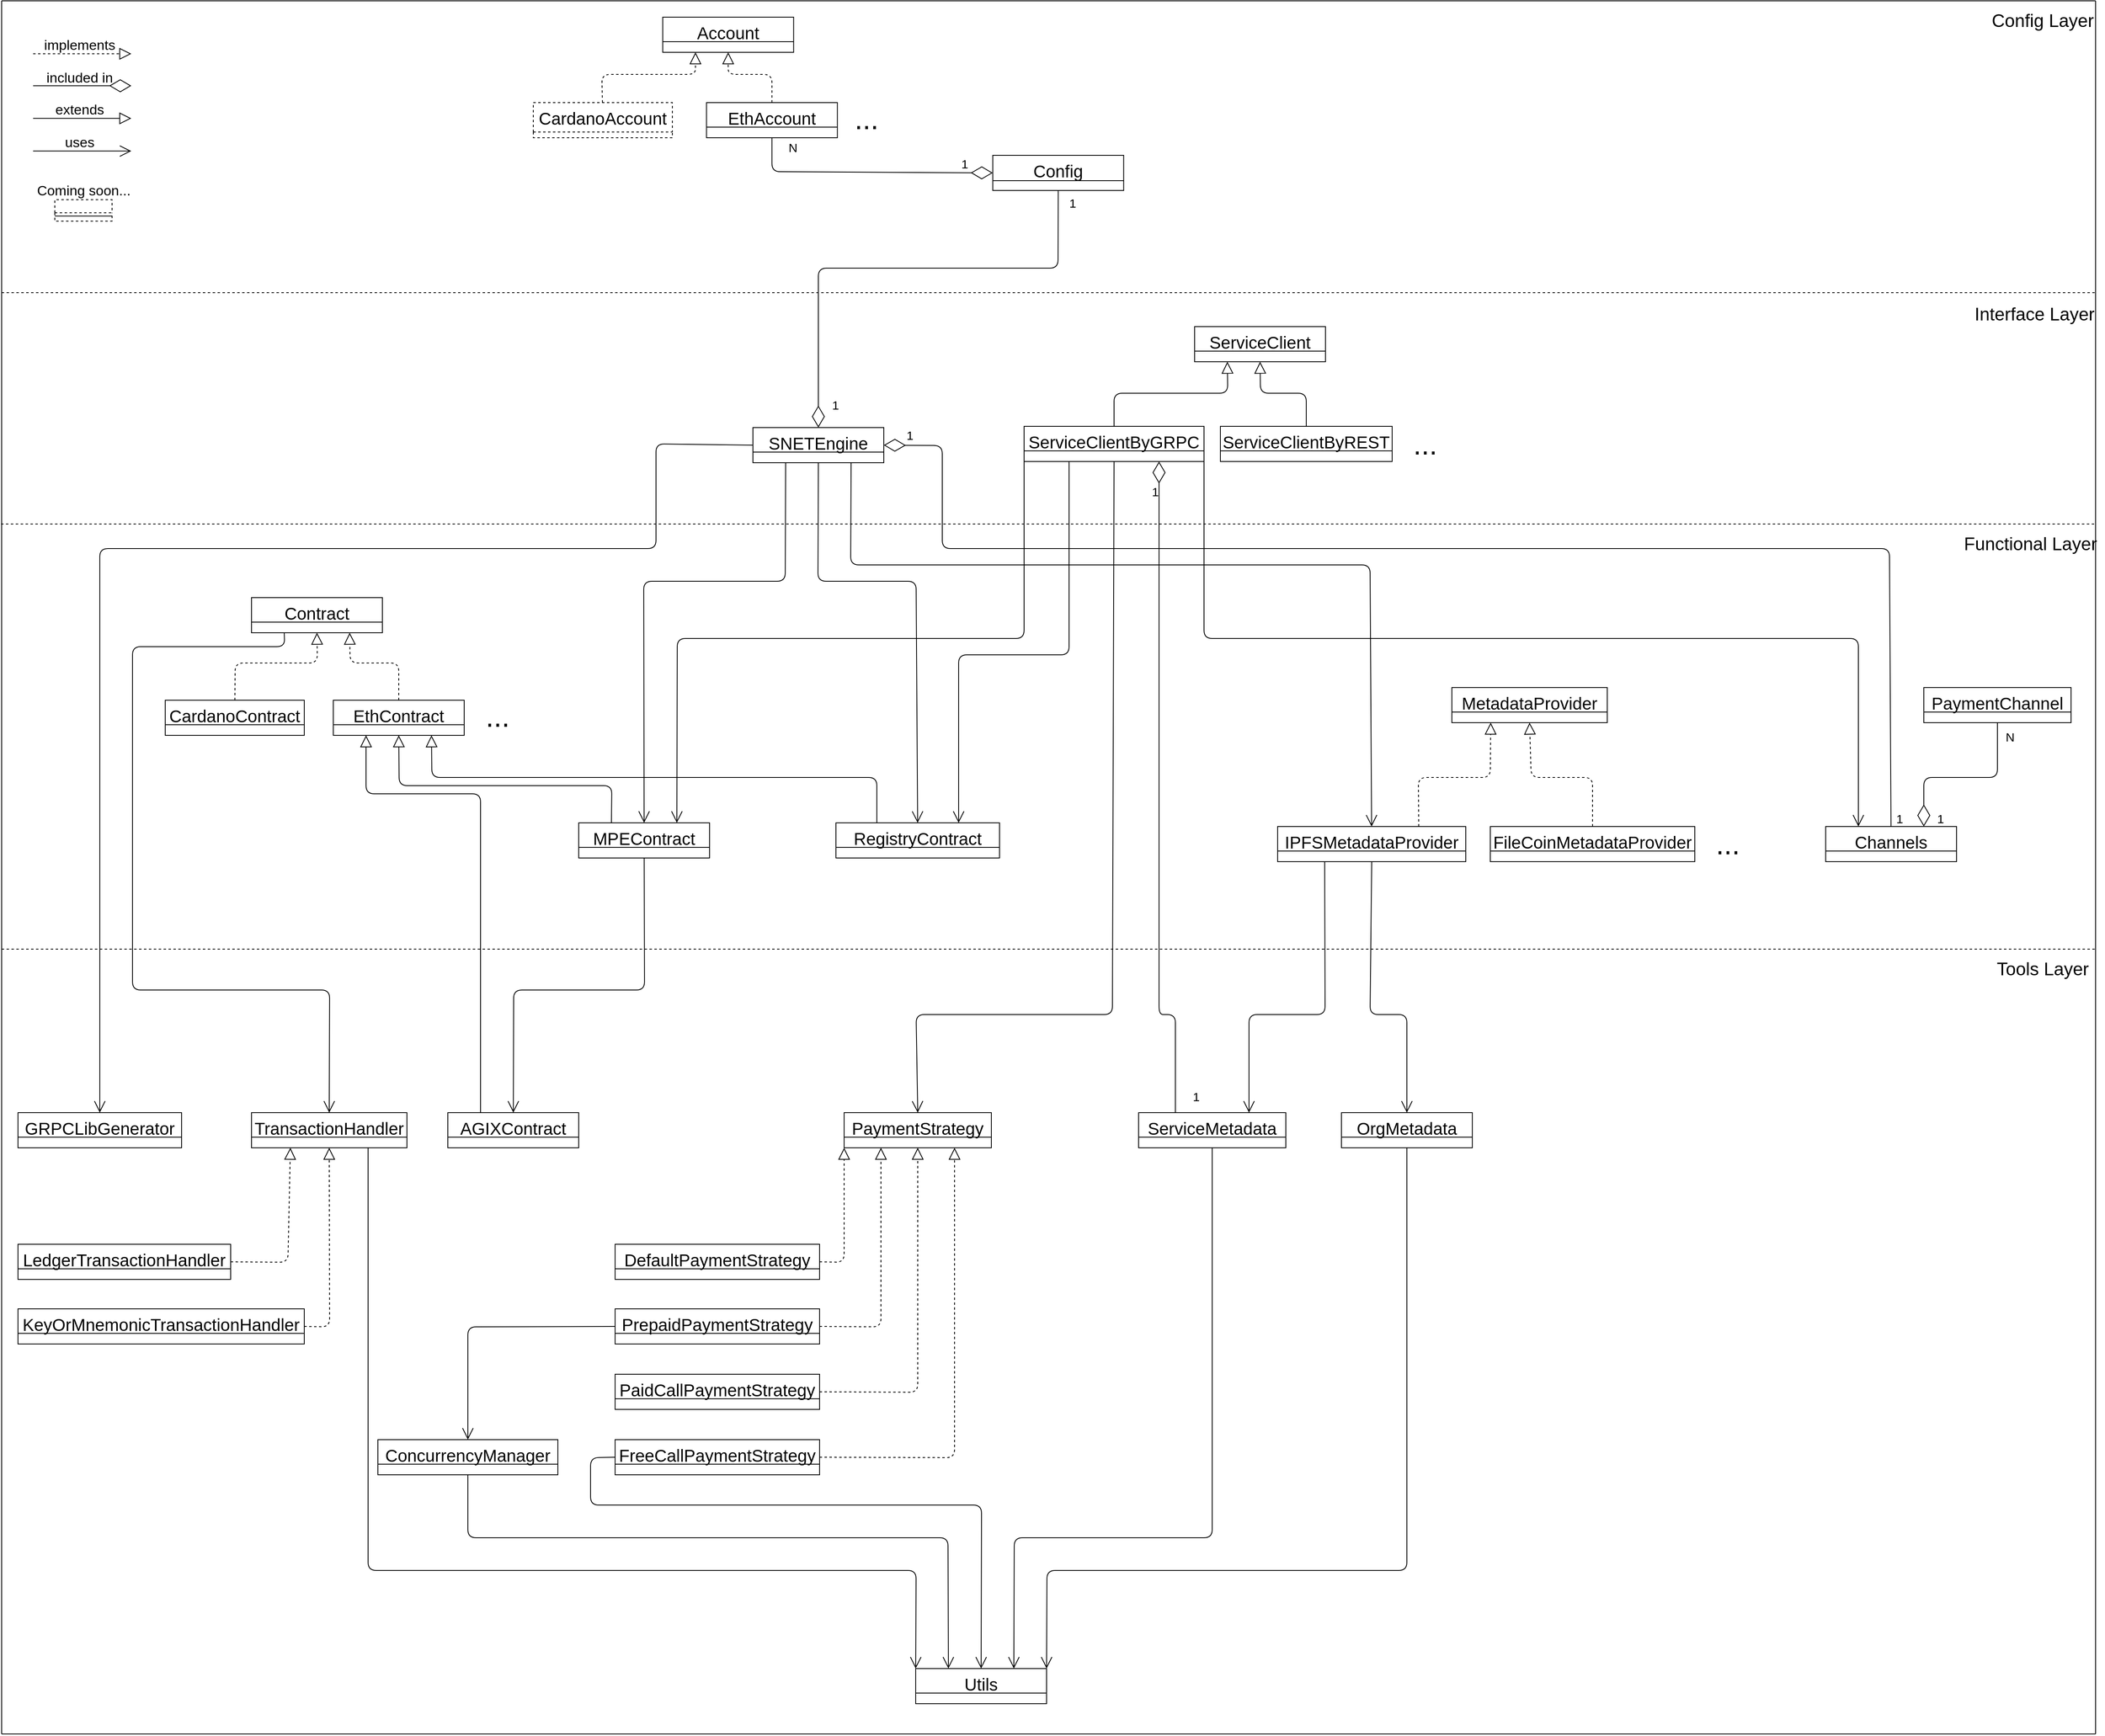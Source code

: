 <mxfile version="13.9.9" type="device"><diagram id="C5RBs43oDa-KdzZeNtuy" name="Page-1"><mxGraphModel dx="868" dy="510" grid="1" gridSize="10" guides="1" tooltips="1" connect="1" arrows="1" fold="1" page="1" pageScale="1" pageWidth="3300" pageHeight="2339" math="0" shadow="0"><root><mxCell id="WIyWlLk6GJQsqaUBKTNV-0"/><mxCell id="WIyWlLk6GJQsqaUBKTNV-1" parent="WIyWlLk6GJQsqaUBKTNV-0"/><mxCell id="6RAwdF-Ky8QaeU78HRM1-29" style="endArrow=open;endFill=1;endSize=12;html=1;fontSize=15;exitX=0.25;exitY=1;exitDx=0;exitDy=0;" parent="WIyWlLk6GJQsqaUBKTNV-1" source="zkfFHV4jXpPFQw0GAbJ--17" target="6RAwdF-Ky8QaeU78HRM1-23" edge="1"><mxGeometry relative="1" as="geometry"><Array as="points"><mxPoint x="998" y="750"/><mxPoint x="825" y="750"/></Array><mxPoint x="1122.685" y="700.04" as="sourcePoint"/></mxGeometry></mxCell><mxCell id="6RAwdF-Ky8QaeU78HRM1-30" style="endArrow=open;endFill=1;endSize=12;html=1;fontSize=15;exitX=0.5;exitY=1;exitDx=0;exitDy=0;" parent="WIyWlLk6GJQsqaUBKTNV-1" source="zkfFHV4jXpPFQw0GAbJ--17" target="6RAwdF-Ky8QaeU78HRM1-25" edge="1"><mxGeometry relative="1" as="geometry"><mxPoint x="1020" y="640" as="sourcePoint"/><Array as="points"><mxPoint x="1038" y="750"/><mxPoint x="1158" y="750"/></Array></mxGeometry></mxCell><mxCell id="J3J764L8HoM4_h-ak-_z-42" style="endArrow=open;endFill=1;endSize=12;html=1;fontSize=15;exitX=0.75;exitY=1;exitDx=0;exitDy=0;" parent="WIyWlLk6GJQsqaUBKTNV-1" source="zkfFHV4jXpPFQw0GAbJ--17" target="6RAwdF-Ky8QaeU78HRM1-38" edge="1"><mxGeometry relative="1" as="geometry"><Array as="points"><mxPoint x="1078" y="730"/><mxPoint x="1713" y="730"/></Array></mxGeometry></mxCell><mxCell id="J3J764L8HoM4_h-ak-_z-85" style="endArrow=open;endFill=1;endSize=12;html=1;fontSize=15;exitX=0;exitY=0.5;exitDx=0;exitDy=0;entryX=0.5;entryY=0;entryDx=0;entryDy=0;" parent="WIyWlLk6GJQsqaUBKTNV-1" source="zkfFHV4jXpPFQw0GAbJ--17" target="6RAwdF-Ky8QaeU78HRM1-80" edge="1"><mxGeometry relative="1" as="geometry"><Array as="points"><mxPoint x="840" y="582"/><mxPoint x="840" y="710"/><mxPoint x="160" y="710"/></Array></mxGeometry></mxCell><mxCell id="zkfFHV4jXpPFQw0GAbJ--17" value="SNETEngine" style="swimlane;fontStyle=0;align=center;verticalAlign=top;childLayout=stackLayout;horizontal=1;startSize=30;horizontalStack=0;resizeParent=1;resizeLast=0;collapsible=1;marginBottom=0;rounded=0;shadow=0;strokeWidth=1;fontSize=21;" parent="WIyWlLk6GJQsqaUBKTNV-1" vertex="1"><mxGeometry x="958.5" y="562.04" width="160" height="43" as="geometry"><mxRectangle x="550" y="140" width="160" height="26" as="alternateBounds"/></mxGeometry></mxCell><mxCell id="6RAwdF-Ky8QaeU78HRM1-20" style="endArrow=diamondThin;endFill=0;endSize=24;html=1;fontSize=15;entryX=0;entryY=0.5;entryDx=0;entryDy=0;exitX=0.5;exitY=1;exitDx=0;exitDy=0;" parent="WIyWlLk6GJQsqaUBKTNV-1" source="iJqS3X9gVU1Sf0ETLA3Y-10" target="6RAwdF-Ky8QaeU78HRM1-14" edge="1"><mxGeometry relative="1" as="geometry"><Array as="points"><mxPoint x="981.75" y="249"/></Array><mxPoint x="1181.75" y="270" as="sourcePoint"/></mxGeometry></mxCell><mxCell id="6RAwdF-Ky8QaeU78HRM1-0" value="Account" style="swimlane;fontStyle=0;align=center;verticalAlign=top;childLayout=stackLayout;horizontal=1;startSize=30;horizontalStack=0;resizeParent=1;resizeLast=0;collapsible=1;marginBottom=0;rounded=0;shadow=0;strokeWidth=1;fontSize=21;" parent="WIyWlLk6GJQsqaUBKTNV-1" vertex="1"><mxGeometry x="848.25" y="60" width="160" height="43" as="geometry"><mxRectangle x="550" y="140" width="160" height="26" as="alternateBounds"/></mxGeometry></mxCell><mxCell id="6RAwdF-Ky8QaeU78HRM1-4" value="1" style="text;html=1;align=center;verticalAlign=middle;resizable=0;points=[];autosize=1;fontSize=15;" parent="WIyWlLk6GJQsqaUBKTNV-1" vertex="1"><mxGeometry x="1206.75" y="229" width="20" height="20" as="geometry"/></mxCell><mxCell id="6RAwdF-Ky8QaeU78HRM1-5" value="N" style="text;html=1;align=center;verticalAlign=middle;resizable=0;points=[];autosize=1;fontSize=15;" parent="WIyWlLk6GJQsqaUBKTNV-1" vertex="1"><mxGeometry x="991.75" y="209" width="30" height="20" as="geometry"/></mxCell><mxCell id="J3J764L8HoM4_h-ak-_z-25" style="endArrow=block;endFill=0;endSize=12;html=1;fontSize=15;exitX=0.5;exitY=0;exitDx=0;exitDy=0;entryX=0.25;entryY=1;entryDx=0;entryDy=0;" parent="WIyWlLk6GJQsqaUBKTNV-1" source="6RAwdF-Ky8QaeU78HRM1-7" target="J3J764L8HoM4_h-ak-_z-21" edge="1"><mxGeometry relative="1" as="geometry"><mxPoint x="1390" y="510" as="sourcePoint"/><Array as="points"><mxPoint x="1400" y="520"/><mxPoint x="1539" y="520"/></Array></mxGeometry></mxCell><mxCell id="J3J764L8HoM4_h-ak-_z-43" style="endArrow=open;endFill=1;endSize=12;html=1;fontSize=15;exitX=0;exitY=1;exitDx=0;exitDy=0;entryX=0.75;entryY=0;entryDx=0;entryDy=0;" parent="WIyWlLk6GJQsqaUBKTNV-1" source="6RAwdF-Ky8QaeU78HRM1-7" target="6RAwdF-Ky8QaeU78HRM1-23" edge="1"><mxGeometry relative="1" as="geometry"><Array as="points"><mxPoint x="1290" y="820"/><mxPoint x="866" y="820"/></Array></mxGeometry></mxCell><mxCell id="J3J764L8HoM4_h-ak-_z-44" style="endArrow=open;endFill=1;endSize=12;html=1;fontSize=15;entryX=0.75;entryY=0;entryDx=0;entryDy=0;exitX=0.25;exitY=1;exitDx=0;exitDy=0;" parent="WIyWlLk6GJQsqaUBKTNV-1" source="6RAwdF-Ky8QaeU78HRM1-7" target="6RAwdF-Ky8QaeU78HRM1-25" edge="1"><mxGeometry relative="1" as="geometry"><Array as="points"><mxPoint x="1345" y="840"/><mxPoint x="1210" y="840"/></Array><mxPoint x="1340" y="640" as="sourcePoint"/></mxGeometry></mxCell><mxCell id="J3J764L8HoM4_h-ak-_z-54" style="endArrow=open;endFill=1;endSize=12;html=1;fontSize=15;exitX=1;exitY=1;exitDx=0;exitDy=0;entryX=0.25;entryY=0;entryDx=0;entryDy=0;" parent="WIyWlLk6GJQsqaUBKTNV-1" source="6RAwdF-Ky8QaeU78HRM1-7" target="J3J764L8HoM4_h-ak-_z-46" edge="1"><mxGeometry relative="1" as="geometry"><Array as="points"><mxPoint x="1510" y="820"/><mxPoint x="2310" y="820"/></Array></mxGeometry></mxCell><mxCell id="J3J764L8HoM4_h-ak-_z-76" style="endArrow=open;endFill=1;endSize=12;html=1;fontSize=15;exitX=0.5;exitY=1;exitDx=0;exitDy=0;entryX=0.5;entryY=0;entryDx=0;entryDy=0;" parent="WIyWlLk6GJQsqaUBKTNV-1" source="6RAwdF-Ky8QaeU78HRM1-7" target="6RAwdF-Ky8QaeU78HRM1-43" edge="1"><mxGeometry relative="1" as="geometry"><Array as="points"><mxPoint x="1398" y="1280"/><mxPoint x="1158" y="1280"/></Array></mxGeometry></mxCell><mxCell id="6RAwdF-Ky8QaeU78HRM1-7" value="ServiceClientByGRPC" style="swimlane;fontStyle=0;align=center;verticalAlign=top;childLayout=stackLayout;horizontal=1;startSize=30;horizontalStack=0;resizeParent=1;resizeLast=0;collapsible=1;marginBottom=0;rounded=0;shadow=0;strokeWidth=1;fontSize=21;" parent="WIyWlLk6GJQsqaUBKTNV-1" vertex="1"><mxGeometry x="1290" y="560.54" width="220" height="43" as="geometry"><mxRectangle x="550" y="140" width="160" height="26" as="alternateBounds"/></mxGeometry></mxCell><mxCell id="6RAwdF-Ky8QaeU78HRM1-16" style="endArrow=diamondThin;endFill=0;endSize=24;html=1;fontSize=15;exitX=0.5;exitY=1;exitDx=0;exitDy=0;" parent="WIyWlLk6GJQsqaUBKTNV-1" source="6RAwdF-Ky8QaeU78HRM1-14" target="zkfFHV4jXpPFQw0GAbJ--17" edge="1"><mxGeometry relative="1" as="geometry"><mxPoint x="1318.5" y="337.04" as="sourcePoint"/><Array as="points"><mxPoint x="1331.5" y="367.04"/><mxPoint x="1038.5" y="367.04"/></Array></mxGeometry></mxCell><mxCell id="6RAwdF-Ky8QaeU78HRM1-14" value="Config" style="swimlane;fontStyle=0;align=center;verticalAlign=top;childLayout=stackLayout;horizontal=1;startSize=31;horizontalStack=0;resizeParent=1;resizeLast=0;collapsible=1;marginBottom=0;rounded=0;shadow=0;strokeWidth=1;fontSize=21;" parent="WIyWlLk6GJQsqaUBKTNV-1" vertex="1"><mxGeometry x="1251.75" y="229" width="160" height="43" as="geometry"><mxRectangle x="550" y="140" width="160" height="26" as="alternateBounds"/></mxGeometry></mxCell><mxCell id="6RAwdF-Ky8QaeU78HRM1-17" value="1" style="text;html=1;align=center;verticalAlign=middle;resizable=0;points=[];autosize=1;fontSize=15;" parent="WIyWlLk6GJQsqaUBKTNV-1" vertex="1"><mxGeometry x="1048.5" y="523.54" width="20" height="20" as="geometry"/></mxCell><mxCell id="6RAwdF-Ky8QaeU78HRM1-19" value="1" style="text;html=1;align=center;verticalAlign=middle;resizable=0;points=[];autosize=1;fontSize=15;" parent="WIyWlLk6GJQsqaUBKTNV-1" vertex="1"><mxGeometry x="1338.5" y="277.04" width="20" height="20" as="geometry"/></mxCell><mxCell id="6RAwdF-Ky8QaeU78HRM1-42" style="endArrow=open;endFill=1;endSize=12;html=1;fontSize=15;" parent="WIyWlLk6GJQsqaUBKTNV-1" source="6RAwdF-Ky8QaeU78HRM1-23" target="6RAwdF-Ky8QaeU78HRM1-36" edge="1"><mxGeometry relative="1" as="geometry"><Array as="points"><mxPoint x="826" y="1250"/><mxPoint x="666" y="1250"/></Array></mxGeometry></mxCell><mxCell id="iJqS3X9gVU1Sf0ETLA3Y-5" style="endArrow=block;endFill=0;endSize=12;html=1;fontSize=15;exitX=0.25;exitY=0;exitDx=0;exitDy=0;entryX=0.5;entryY=1;entryDx=0;entryDy=0;" parent="WIyWlLk6GJQsqaUBKTNV-1" source="6RAwdF-Ky8QaeU78HRM1-23" target="iJqS3X9gVU1Sf0ETLA3Y-0" edge="1"><mxGeometry relative="1" as="geometry"><mxPoint x="458.5" y="890" as="targetPoint"/><Array as="points"><mxPoint x="786" y="1000"/><mxPoint x="526" y="1000"/></Array></mxGeometry></mxCell><mxCell id="6RAwdF-Ky8QaeU78HRM1-23" value="MPEContract" style="swimlane;fontStyle=0;align=center;verticalAlign=top;childLayout=stackLayout;horizontal=1;startSize=30;horizontalStack=0;resizeParent=1;resizeLast=0;collapsible=1;marginBottom=0;rounded=0;shadow=0;strokeWidth=1;fontSize=21;" parent="WIyWlLk6GJQsqaUBKTNV-1" vertex="1"><mxGeometry x="745.5" y="1045.5" width="160" height="43" as="geometry"><mxRectangle x="550" y="140" width="160" height="26" as="alternateBounds"/></mxGeometry></mxCell><mxCell id="iJqS3X9gVU1Sf0ETLA3Y-7" style="endArrow=block;endFill=0;endSize=12;html=1;fontSize=15;entryX=0.75;entryY=1;entryDx=0;entryDy=0;exitX=0.25;exitY=0;exitDx=0;exitDy=0;" parent="WIyWlLk6GJQsqaUBKTNV-1" source="6RAwdF-Ky8QaeU78HRM1-25" target="iJqS3X9gVU1Sf0ETLA3Y-0" edge="1"><mxGeometry relative="1" as="geometry"><mxPoint x="478.5" y="889" as="targetPoint"/><Array as="points"><mxPoint x="1110" y="990"/><mxPoint x="566" y="990"/></Array><mxPoint x="1090" y="1030" as="sourcePoint"/></mxGeometry></mxCell><mxCell id="6RAwdF-Ky8QaeU78HRM1-25" value="RegistryContract" style="swimlane;fontStyle=0;align=center;verticalAlign=top;childLayout=stackLayout;horizontal=1;startSize=30;horizontalStack=0;resizeParent=1;resizeLast=0;collapsible=1;marginBottom=0;rounded=0;shadow=0;strokeWidth=1;fontSize=21;" parent="WIyWlLk6GJQsqaUBKTNV-1" vertex="1"><mxGeometry x="1060" y="1045.5" width="200" height="43" as="geometry"><mxRectangle x="550" y="140" width="160" height="26" as="alternateBounds"/></mxGeometry></mxCell><mxCell id="iJqS3X9gVU1Sf0ETLA3Y-4" style="endArrow=block;endFill=0;endSize=12;html=1;fontSize=15;exitX=0.25;exitY=0;exitDx=0;exitDy=0;entryX=0.25;entryY=1;entryDx=0;entryDy=0;" parent="WIyWlLk6GJQsqaUBKTNV-1" source="6RAwdF-Ky8QaeU78HRM1-36" target="iJqS3X9gVU1Sf0ETLA3Y-0" edge="1"><mxGeometry relative="1" as="geometry"><mxPoint x="544" y="849" as="targetPoint"/><Array as="points"><mxPoint x="625.5" y="1010"/><mxPoint x="485.5" y="1010"/></Array></mxGeometry></mxCell><mxCell id="6RAwdF-Ky8QaeU78HRM1-36" value="AGIXContract" style="swimlane;fontStyle=0;align=center;verticalAlign=top;childLayout=stackLayout;horizontal=1;startSize=30;horizontalStack=0;resizeParent=1;resizeLast=0;collapsible=1;marginBottom=0;rounded=0;shadow=0;strokeWidth=1;fontSize=21;" parent="WIyWlLk6GJQsqaUBKTNV-1" vertex="1"><mxGeometry x="585.5" y="1400" width="160" height="43" as="geometry"><mxRectangle x="550" y="140" width="160" height="26" as="alternateBounds"/></mxGeometry></mxCell><mxCell id="iJqS3X9gVU1Sf0ETLA3Y-36" style="endArrow=block;dashed=1;endFill=0;endSize=12;html=1;fontSize=15;entryX=0.25;entryY=1;entryDx=0;entryDy=0;exitX=0.75;exitY=0;exitDx=0;exitDy=0;" parent="WIyWlLk6GJQsqaUBKTNV-1" source="6RAwdF-Ky8QaeU78HRM1-38" target="iJqS3X9gVU1Sf0ETLA3Y-33" edge="1"><mxGeometry relative="1" as="geometry"><Array as="points"><mxPoint x="1772" y="990"/><mxPoint x="1860" y="990"/></Array></mxGeometry></mxCell><mxCell id="J3J764L8HoM4_h-ak-_z-79" style="endArrow=open;endFill=1;endSize=12;html=1;fontSize=15;exitX=0.25;exitY=1;exitDx=0;exitDy=0;entryX=0.75;entryY=0;entryDx=0;entryDy=0;" parent="WIyWlLk6GJQsqaUBKTNV-1" source="6RAwdF-Ky8QaeU78HRM1-38" target="6RAwdF-Ky8QaeU78HRM1-59" edge="1"><mxGeometry relative="1" as="geometry"><Array as="points"><mxPoint x="1658" y="1280"/><mxPoint x="1565" y="1280"/></Array></mxGeometry></mxCell><mxCell id="J3J764L8HoM4_h-ak-_z-80" style="endArrow=open;endFill=1;endSize=12;html=1;fontSize=15;exitX=0.5;exitY=1;exitDx=0;exitDy=0;entryX=0.5;entryY=0;entryDx=0;entryDy=0;" parent="WIyWlLk6GJQsqaUBKTNV-1" source="6RAwdF-Ky8QaeU78HRM1-38" target="6RAwdF-Ky8QaeU78HRM1-61" edge="1"><mxGeometry relative="1" as="geometry"><Array as="points"><mxPoint x="1713" y="1280"/><mxPoint x="1758" y="1280"/></Array></mxGeometry></mxCell><mxCell id="6RAwdF-Ky8QaeU78HRM1-38" value="IPFSMetadataProvider" style="swimlane;fontStyle=0;align=center;verticalAlign=top;childLayout=stackLayout;horizontal=1;startSize=30;horizontalStack=0;resizeParent=1;resizeLast=0;collapsible=1;marginBottom=0;rounded=0;shadow=0;strokeWidth=1;fontSize=21;" parent="WIyWlLk6GJQsqaUBKTNV-1" vertex="1"><mxGeometry x="1600" y="1050" width="230" height="43" as="geometry"><mxRectangle x="550" y="140" width="160" height="26" as="alternateBounds"/></mxGeometry></mxCell><mxCell id="6RAwdF-Ky8QaeU78HRM1-43" value="PaymentStrategy" style="swimlane;fontStyle=0;align=center;verticalAlign=top;childLayout=stackLayout;horizontal=1;startSize=30;horizontalStack=0;resizeParent=1;resizeLast=0;collapsible=1;marginBottom=0;rounded=0;shadow=0;strokeWidth=1;fontSize=21;" parent="WIyWlLk6GJQsqaUBKTNV-1" vertex="1"><mxGeometry x="1070" y="1400" width="180" height="43" as="geometry"><mxRectangle x="550" y="140" width="160" height="26" as="alternateBounds"/></mxGeometry></mxCell><mxCell id="J3J764L8HoM4_h-ak-_z-48" style="endArrow=diamondThin;endFill=0;endSize=24;html=1;fontSize=15;entryX=0.75;entryY=0;entryDx=0;entryDy=0;exitX=0.5;exitY=1;exitDx=0;exitDy=0;" parent="WIyWlLk6GJQsqaUBKTNV-1" source="6RAwdF-Ky8QaeU78HRM1-46" target="J3J764L8HoM4_h-ak-_z-46" edge="1"><mxGeometry relative="1" as="geometry"><Array as="points"><mxPoint x="2480" y="990"/><mxPoint x="2390" y="990"/></Array></mxGeometry></mxCell><mxCell id="6RAwdF-Ky8QaeU78HRM1-46" value="PaymentChannel" style="swimlane;fontStyle=0;align=center;verticalAlign=top;childLayout=stackLayout;horizontal=1;startSize=30;horizontalStack=0;resizeParent=1;resizeLast=0;collapsible=1;marginBottom=0;rounded=0;shadow=0;strokeWidth=1;fontSize=21;" parent="WIyWlLk6GJQsqaUBKTNV-1" vertex="1"><mxGeometry x="2390" y="880" width="180" height="43" as="geometry"><mxRectangle x="550" y="140" width="160" height="26" as="alternateBounds"/></mxGeometry></mxCell><mxCell id="J3J764L8HoM4_h-ak-_z-78" style="endArrow=diamondThin;endFill=0;endSize=24;html=1;fontSize=15;entryX=0.75;entryY=1;entryDx=0;entryDy=0;exitX=0.25;exitY=0;exitDx=0;exitDy=0;" parent="WIyWlLk6GJQsqaUBKTNV-1" source="6RAwdF-Ky8QaeU78HRM1-59" target="6RAwdF-Ky8QaeU78HRM1-7" edge="1"><mxGeometry relative="1" as="geometry"><Array as="points"><mxPoint x="1475" y="1280"/><mxPoint x="1455" y="1280"/></Array></mxGeometry></mxCell><mxCell id="J3J764L8HoM4_h-ak-_z-101" style="endArrow=open;endFill=1;endSize=12;html=1;fontSize=15;exitX=0.5;exitY=1;exitDx=0;exitDy=0;entryX=0.75;entryY=0;entryDx=0;entryDy=0;" parent="WIyWlLk6GJQsqaUBKTNV-1" source="6RAwdF-Ky8QaeU78HRM1-59" target="J3J764L8HoM4_h-ak-_z-87" edge="1"><mxGeometry relative="1" as="geometry"><Array as="points"><mxPoint x="1520" y="1920"/><mxPoint x="1278" y="1920"/></Array></mxGeometry></mxCell><mxCell id="6RAwdF-Ky8QaeU78HRM1-59" value="ServiceMetadata" style="swimlane;fontStyle=0;align=center;verticalAlign=top;childLayout=stackLayout;horizontal=1;startSize=30;horizontalStack=0;resizeParent=1;resizeLast=0;collapsible=1;marginBottom=0;rounded=0;shadow=0;strokeWidth=1;fontSize=21;" parent="WIyWlLk6GJQsqaUBKTNV-1" vertex="1"><mxGeometry x="1430" y="1400" width="180" height="43" as="geometry"><mxRectangle x="550" y="140" width="160" height="26" as="alternateBounds"/></mxGeometry></mxCell><mxCell id="J3J764L8HoM4_h-ak-_z-102" style="endArrow=open;endFill=1;endSize=12;html=1;fontSize=15;exitX=0.5;exitY=1;exitDx=0;exitDy=0;entryX=1;entryY=0;entryDx=0;entryDy=0;" parent="WIyWlLk6GJQsqaUBKTNV-1" source="6RAwdF-Ky8QaeU78HRM1-61" target="J3J764L8HoM4_h-ak-_z-87" edge="1"><mxGeometry relative="1" as="geometry"><Array as="points"><mxPoint x="1758" y="1960"/><mxPoint x="1318" y="1960"/></Array></mxGeometry></mxCell><mxCell id="6RAwdF-Ky8QaeU78HRM1-61" value="OrgMetadata" style="swimlane;fontStyle=0;align=center;verticalAlign=top;childLayout=stackLayout;horizontal=1;startSize=30;horizontalStack=0;resizeParent=1;resizeLast=0;collapsible=1;marginBottom=0;rounded=0;shadow=0;strokeWidth=1;fontSize=21;" parent="WIyWlLk6GJQsqaUBKTNV-1" vertex="1"><mxGeometry x="1678" y="1400" width="160" height="43" as="geometry"><mxRectangle x="550" y="140" width="160" height="26" as="alternateBounds"/></mxGeometry></mxCell><mxCell id="4xyBa0T3aUjQWwDzdmLg-21" style="endArrow=block;dashed=1;endFill=0;endSize=12;html=1;fontSize=15;entryX=0;entryY=1;entryDx=0;entryDy=0;exitX=1;exitY=0.5;exitDx=0;exitDy=0;" parent="WIyWlLk6GJQsqaUBKTNV-1" source="6RAwdF-Ky8QaeU78HRM1-65" target="6RAwdF-Ky8QaeU78HRM1-43" edge="1"><mxGeometry relative="1" as="geometry"><Array as="points"><mxPoint x="1070" y="1583"/></Array></mxGeometry></mxCell><mxCell id="6RAwdF-Ky8QaeU78HRM1-65" value="DefaultPaymentStrategy" style="swimlane;fontStyle=0;align=center;verticalAlign=top;childLayout=stackLayout;horizontal=1;startSize=30;horizontalStack=0;resizeParent=1;resizeLast=0;collapsible=1;marginBottom=0;rounded=0;shadow=0;strokeWidth=1;fontSize=21;" parent="WIyWlLk6GJQsqaUBKTNV-1" vertex="1"><mxGeometry x="790" y="1561" width="250" height="43" as="geometry"><mxRectangle x="550" y="140" width="160" height="26" as="alternateBounds"/></mxGeometry></mxCell><mxCell id="J3J764L8HoM4_h-ak-_z-105" style="endArrow=open;endFill=1;endSize=12;html=1;fontSize=15;exitX=0;exitY=0.5;exitDx=0;exitDy=0;entryX=0.5;entryY=0;entryDx=0;entryDy=0;" parent="WIyWlLk6GJQsqaUBKTNV-1" source="J3J764L8HoM4_h-ak-_z-68" target="J3J764L8HoM4_h-ak-_z-87" edge="1"><mxGeometry relative="1" as="geometry"><Array as="points"><mxPoint x="760" y="1822"/><mxPoint x="760" y="1880"/><mxPoint x="1238" y="1880"/></Array></mxGeometry></mxCell><mxCell id="4xyBa0T3aUjQWwDzdmLg-18" style="endArrow=open;endFill=1;endSize=12;html=1;fontSize=15;exitX=0;exitY=0.5;exitDx=0;exitDy=0;entryX=0.5;entryY=0;entryDx=0;entryDy=0;" parent="WIyWlLk6GJQsqaUBKTNV-1" source="6RAwdF-Ky8QaeU78HRM1-67" target="iJqS3X9gVU1Sf0ETLA3Y-25" edge="1"><mxGeometry relative="1" as="geometry"><Array as="points"><mxPoint x="610" y="1662"/></Array></mxGeometry></mxCell><mxCell id="4xyBa0T3aUjQWwDzdmLg-22" style="endArrow=block;dashed=1;endFill=0;endSize=12;html=1;fontSize=15;entryX=0.25;entryY=1;entryDx=0;entryDy=0;exitX=1;exitY=0.5;exitDx=0;exitDy=0;" parent="WIyWlLk6GJQsqaUBKTNV-1" source="6RAwdF-Ky8QaeU78HRM1-67" target="6RAwdF-Ky8QaeU78HRM1-43" edge="1"><mxGeometry relative="1" as="geometry"><Array as="points"><mxPoint x="1115" y="1662"/></Array></mxGeometry></mxCell><mxCell id="6RAwdF-Ky8QaeU78HRM1-67" value="PrepaidPaymentStrategy" style="swimlane;fontStyle=0;align=center;verticalAlign=top;childLayout=stackLayout;horizontal=1;startSize=30;horizontalStack=0;resizeParent=1;resizeLast=0;collapsible=1;marginBottom=0;rounded=0;shadow=0;strokeWidth=1;fontSize=21;" parent="WIyWlLk6GJQsqaUBKTNV-1" vertex="1"><mxGeometry x="790" y="1640" width="250" height="43" as="geometry"><mxRectangle x="550" y="140" width="160" height="26" as="alternateBounds"/></mxGeometry></mxCell><mxCell id="6RAwdF-Ky8QaeU78HRM1-80" value="GRPCLibGenerator" style="swimlane;fontStyle=0;align=center;verticalAlign=top;childLayout=stackLayout;horizontal=1;startSize=30;horizontalStack=0;resizeParent=1;resizeLast=0;collapsible=1;marginBottom=0;rounded=0;shadow=0;strokeWidth=1;fontSize=21;" parent="WIyWlLk6GJQsqaUBKTNV-1" vertex="1"><mxGeometry x="60" y="1400" width="200" height="43" as="geometry"><mxRectangle x="550" y="140" width="160" height="26" as="alternateBounds"/></mxGeometry></mxCell><mxCell id="iJqS3X9gVU1Sf0ETLA3Y-21" style="endArrow=block;dashed=1;endFill=0;endSize=12;html=1;fontSize=15;entryX=0.75;entryY=1;entryDx=0;entryDy=0;" parent="WIyWlLk6GJQsqaUBKTNV-1" source="iJqS3X9gVU1Sf0ETLA3Y-0" target="iJqS3X9gVU1Sf0ETLA3Y-15" edge="1"><mxGeometry relative="1" as="geometry"><mxPoint x="555.5" y="789" as="targetPoint"/><Array as="points"><mxPoint x="525.5" y="850"/><mxPoint x="466" y="850"/></Array></mxGeometry></mxCell><mxCell id="iJqS3X9gVU1Sf0ETLA3Y-0" value="EthContract" style="swimlane;fontStyle=0;align=center;verticalAlign=top;childLayout=stackLayout;horizontal=1;startSize=30;horizontalStack=0;resizeParent=1;resizeLast=0;collapsible=1;marginBottom=0;rounded=0;shadow=0;strokeWidth=1;fontSize=21;" parent="WIyWlLk6GJQsqaUBKTNV-1" vertex="1"><mxGeometry x="445.5" y="895.5" width="160" height="43" as="geometry"><mxRectangle x="550" y="140" width="160" height="26" as="alternateBounds"/></mxGeometry></mxCell><mxCell id="iJqS3X9gVU1Sf0ETLA3Y-12" style="endArrow=block;dashed=1;endFill=0;endSize=12;html=1;fontSize=15;entryX=0.25;entryY=1;entryDx=0;entryDy=0;" parent="WIyWlLk6GJQsqaUBKTNV-1" source="iJqS3X9gVU1Sf0ETLA3Y-8" target="6RAwdF-Ky8QaeU78HRM1-0" edge="1"><mxGeometry relative="1" as="geometry"><Array as="points"><mxPoint x="773.75" y="130"/><mxPoint x="888.25" y="130"/></Array></mxGeometry></mxCell><mxCell id="iJqS3X9gVU1Sf0ETLA3Y-8" value="CardanoAccount&#10;" style="swimlane;fontStyle=0;align=center;verticalAlign=top;childLayout=stackLayout;horizontal=1;startSize=36;horizontalStack=0;resizeParent=1;resizeLast=0;collapsible=1;marginBottom=0;rounded=0;shadow=0;strokeWidth=1;fontSize=21;dashed=1;" parent="WIyWlLk6GJQsqaUBKTNV-1" vertex="1"><mxGeometry x="690" y="164.5" width="170" height="43" as="geometry"><mxRectangle x="550" y="140" width="160" height="26" as="alternateBounds"/></mxGeometry></mxCell><mxCell id="iJqS3X9gVU1Sf0ETLA3Y-13" style="endArrow=block;dashed=1;endFill=0;endSize=12;html=1;fontSize=15;entryX=0.5;entryY=1;entryDx=0;entryDy=0;exitX=0.5;exitY=0;exitDx=0;exitDy=0;" parent="WIyWlLk6GJQsqaUBKTNV-1" source="iJqS3X9gVU1Sf0ETLA3Y-10" target="6RAwdF-Ky8QaeU78HRM1-0" edge="1"><mxGeometry relative="1" as="geometry"><Array as="points"><mxPoint x="981.75" y="130"/><mxPoint x="928.25" y="130"/></Array></mxGeometry></mxCell><mxCell id="iJqS3X9gVU1Sf0ETLA3Y-10" value="EthAccount" style="swimlane;fontStyle=0;align=center;verticalAlign=top;childLayout=stackLayout;horizontal=1;startSize=30;horizontalStack=0;resizeParent=1;resizeLast=0;collapsible=1;marginBottom=0;rounded=0;shadow=0;strokeWidth=1;fontSize=21;" parent="WIyWlLk6GJQsqaUBKTNV-1" vertex="1"><mxGeometry x="901.75" y="164.5" width="160" height="43" as="geometry"><mxRectangle x="550" y="140" width="160" height="26" as="alternateBounds"/></mxGeometry></mxCell><mxCell id="iJqS3X9gVU1Sf0ETLA3Y-14" value="..." style="text;html=1;align=center;verticalAlign=middle;resizable=0;points=[];autosize=1;fontSize=35;" parent="WIyWlLk6GJQsqaUBKTNV-1" vertex="1"><mxGeometry x="1076.5" y="159" width="40" height="50" as="geometry"/></mxCell><mxCell id="J3J764L8HoM4_h-ak-_z-91" style="endArrow=open;endFill=1;endSize=12;html=1;fontSize=15;exitX=0.25;exitY=1;exitDx=0;exitDy=0;entryX=0.5;entryY=0;entryDx=0;entryDy=0;" parent="WIyWlLk6GJQsqaUBKTNV-1" source="iJqS3X9gVU1Sf0ETLA3Y-15" target="J3J764L8HoM4_h-ak-_z-89" edge="1"><mxGeometry relative="1" as="geometry"><Array as="points"><mxPoint x="386" y="830"/><mxPoint x="200" y="830"/><mxPoint x="200" y="1250"/><mxPoint x="441" y="1250"/></Array></mxGeometry></mxCell><mxCell id="iJqS3X9gVU1Sf0ETLA3Y-15" value="Contract" style="swimlane;fontStyle=0;align=center;verticalAlign=top;childLayout=stackLayout;horizontal=1;startSize=30;horizontalStack=0;resizeParent=1;resizeLast=0;collapsible=1;marginBottom=0;rounded=0;shadow=0;strokeWidth=1;fontSize=21;" parent="WIyWlLk6GJQsqaUBKTNV-1" vertex="1"><mxGeometry x="345.5" y="770" width="160" height="43" as="geometry"><mxRectangle x="550" y="140" width="160" height="26" as="alternateBounds"/></mxGeometry></mxCell><mxCell id="iJqS3X9gVU1Sf0ETLA3Y-19" style="endArrow=block;dashed=1;endFill=0;endSize=12;html=1;fontSize=15;entryX=0.5;entryY=1;entryDx=0;entryDy=0;" parent="WIyWlLk6GJQsqaUBKTNV-1" source="iJqS3X9gVU1Sf0ETLA3Y-17" target="iJqS3X9gVU1Sf0ETLA3Y-15" edge="1"><mxGeometry relative="1" as="geometry"><mxPoint x="515.5" y="789" as="targetPoint"/><Array as="points"><mxPoint x="325.5" y="850"/><mxPoint x="426" y="850"/></Array></mxGeometry></mxCell><mxCell id="iJqS3X9gVU1Sf0ETLA3Y-17" value="CardanoContract" style="swimlane;fontStyle=0;align=center;verticalAlign=top;childLayout=stackLayout;horizontal=1;startSize=30;horizontalStack=0;resizeParent=1;resizeLast=0;collapsible=1;marginBottom=0;rounded=0;shadow=0;strokeWidth=1;fontSize=21;" parent="WIyWlLk6GJQsqaUBKTNV-1" vertex="1"><mxGeometry x="240" y="895.5" width="170" height="43" as="geometry"><mxRectangle x="550" y="140" width="160" height="26" as="alternateBounds"/></mxGeometry></mxCell><mxCell id="iJqS3X9gVU1Sf0ETLA3Y-22" value="..." style="text;html=1;align=center;verticalAlign=middle;resizable=0;points=[];autosize=1;fontSize=35;" parent="WIyWlLk6GJQsqaUBKTNV-1" vertex="1"><mxGeometry x="625.5" y="890" width="40" height="50" as="geometry"/></mxCell><mxCell id="J3J764L8HoM4_h-ak-_z-103" style="endArrow=open;endFill=1;endSize=12;html=1;fontSize=15;exitX=0.5;exitY=1;exitDx=0;exitDy=0;entryX=0.25;entryY=0;entryDx=0;entryDy=0;" parent="WIyWlLk6GJQsqaUBKTNV-1" source="iJqS3X9gVU1Sf0ETLA3Y-25" target="J3J764L8HoM4_h-ak-_z-87" edge="1"><mxGeometry relative="1" as="geometry"><mxPoint x="1200" y="2070" as="targetPoint"/><Array as="points"><mxPoint x="610" y="1920"/><mxPoint x="1197" y="1920"/></Array></mxGeometry></mxCell><mxCell id="iJqS3X9gVU1Sf0ETLA3Y-25" value="ConcurrencyManager" style="swimlane;fontStyle=0;align=center;verticalAlign=top;childLayout=stackLayout;horizontal=1;startSize=30;horizontalStack=0;resizeParent=1;resizeLast=0;collapsible=1;marginBottom=0;rounded=0;shadow=0;strokeWidth=1;fontSize=21;" parent="WIyWlLk6GJQsqaUBKTNV-1" vertex="1"><mxGeometry x="500" y="1800" width="220" height="43" as="geometry"><mxRectangle x="550" y="140" width="160" height="26" as="alternateBounds"/></mxGeometry></mxCell><mxCell id="iJqS3X9gVU1Sf0ETLA3Y-33" value="MetadataProvider" style="swimlane;fontStyle=0;align=center;verticalAlign=top;childLayout=stackLayout;horizontal=1;startSize=30;horizontalStack=0;resizeParent=1;resizeLast=0;collapsible=1;marginBottom=0;rounded=0;shadow=0;strokeWidth=1;fontSize=21;" parent="WIyWlLk6GJQsqaUBKTNV-1" vertex="1"><mxGeometry x="1813" y="880" width="190" height="43" as="geometry"><mxRectangle x="550" y="140" width="160" height="26" as="alternateBounds"/></mxGeometry></mxCell><mxCell id="iJqS3X9gVU1Sf0ETLA3Y-39" style="endArrow=block;dashed=1;endFill=0;endSize=12;html=1;fontSize=15;entryX=0.5;entryY=1;entryDx=0;entryDy=0;" parent="WIyWlLk6GJQsqaUBKTNV-1" source="iJqS3X9gVU1Sf0ETLA3Y-37" target="iJqS3X9gVU1Sf0ETLA3Y-33" edge="1"><mxGeometry relative="1" as="geometry"><Array as="points"><mxPoint x="1985" y="990"/><mxPoint x="1910" y="990"/></Array></mxGeometry></mxCell><mxCell id="iJqS3X9gVU1Sf0ETLA3Y-37" value="FileCoinMetadataProvider" style="swimlane;fontStyle=0;align=center;verticalAlign=top;childLayout=stackLayout;horizontal=1;startSize=30;horizontalStack=0;resizeParent=1;resizeLast=0;collapsible=1;marginBottom=0;rounded=0;shadow=0;strokeWidth=1;fontSize=21;" parent="WIyWlLk6GJQsqaUBKTNV-1" vertex="1"><mxGeometry x="1860" y="1050" width="250" height="43" as="geometry"><mxRectangle x="550" y="140" width="160" height="26" as="alternateBounds"/></mxGeometry></mxCell><mxCell id="iJqS3X9gVU1Sf0ETLA3Y-47" value="implements" style="text;html=1;align=center;verticalAlign=middle;resizable=0;points=[];autosize=1;fontSize=17;labelBackgroundColor=#ffffff;" parent="WIyWlLk6GJQsqaUBKTNV-1" vertex="1"><mxGeometry x="85" y="79.76" width="100" height="30" as="geometry"/></mxCell><mxCell id="iJqS3X9gVU1Sf0ETLA3Y-48" value="Coming soon..." style="text;html=1;align=center;verticalAlign=middle;resizable=0;points=[];autosize=1;fontSize=17;labelBackgroundColor=#ffffff;" parent="WIyWlLk6GJQsqaUBKTNV-1" vertex="1"><mxGeometry x="75" y="258.23" width="130" height="30" as="geometry"/></mxCell><mxCell id="iJqS3X9gVU1Sf0ETLA3Y-51" value="extends" style="text;html=1;align=center;verticalAlign=middle;resizable=0;points=[];autosize=1;fontSize=17;labelBackgroundColor=#ffffff;" parent="WIyWlLk6GJQsqaUBKTNV-1" vertex="1"><mxGeometry x="95" y="158.76" width="80" height="30" as="geometry"/></mxCell><mxCell id="iJqS3X9gVU1Sf0ETLA3Y-57" value="included in" style="text;html=1;align=center;verticalAlign=middle;resizable=0;points=[];autosize=1;fontSize=17;labelBackgroundColor=#ffffff;" parent="WIyWlLk6GJQsqaUBKTNV-1" vertex="1"><mxGeometry x="85" y="119.76" width="100" height="30" as="geometry"/></mxCell><mxCell id="iJqS3X9gVU1Sf0ETLA3Y-69" value="uses" style="text;html=1;align=center;verticalAlign=middle;resizable=0;points=[];autosize=1;fontSize=17;labelBackgroundColor=#ffffff;" parent="WIyWlLk6GJQsqaUBKTNV-1" vertex="1"><mxGeometry x="110" y="198.76" width="50" height="30" as="geometry"/></mxCell><mxCell id="2CVji8AODrA_36o3I7Gv-1" value="..." style="text;html=1;align=center;verticalAlign=middle;resizable=0;points=[];autosize=1;fontSize=35;" parent="WIyWlLk6GJQsqaUBKTNV-1" vertex="1"><mxGeometry x="2130" y="1045.5" width="40" height="50" as="geometry"/></mxCell><mxCell id="J3J764L8HoM4_h-ak-_z-21" value="ServiceClient" style="swimlane;fontStyle=0;align=center;verticalAlign=top;childLayout=stackLayout;horizontal=1;startSize=30;horizontalStack=0;resizeParent=1;resizeLast=0;collapsible=1;marginBottom=0;rounded=0;shadow=0;strokeWidth=1;fontSize=21;" parent="WIyWlLk6GJQsqaUBKTNV-1" vertex="1"><mxGeometry x="1498.5" y="438.54" width="160" height="43" as="geometry"><mxRectangle x="550" y="140" width="160" height="26" as="alternateBounds"/></mxGeometry></mxCell><mxCell id="J3J764L8HoM4_h-ak-_z-26" style="endArrow=block;endFill=0;endSize=12;html=1;fontSize=15;exitX=0.5;exitY=0;exitDx=0;exitDy=0;entryX=0.5;entryY=1;entryDx=0;entryDy=0;" parent="WIyWlLk6GJQsqaUBKTNV-1" source="J3J764L8HoM4_h-ak-_z-23" target="J3J764L8HoM4_h-ak-_z-21" edge="1"><mxGeometry relative="1" as="geometry"><mxPoint x="1650" y="530" as="sourcePoint"/><mxPoint x="1599" y="510" as="targetPoint"/><Array as="points"><mxPoint x="1635" y="520"/><mxPoint x="1579" y="520"/></Array></mxGeometry></mxCell><mxCell id="J3J764L8HoM4_h-ak-_z-23" value="ServiceClientByREST" style="swimlane;fontStyle=0;align=center;verticalAlign=top;childLayout=stackLayout;horizontal=1;startSize=30;horizontalStack=0;resizeParent=1;resizeLast=0;collapsible=1;marginBottom=0;rounded=0;shadow=0;strokeWidth=1;fontSize=21;" parent="WIyWlLk6GJQsqaUBKTNV-1" vertex="1"><mxGeometry x="1530" y="560.54" width="210" height="43" as="geometry"><mxRectangle x="550" y="140" width="160" height="26" as="alternateBounds"/></mxGeometry></mxCell><mxCell id="J3J764L8HoM4_h-ak-_z-27" value="..." style="text;html=1;align=center;verticalAlign=middle;resizable=0;points=[];autosize=1;fontSize=35;" parent="WIyWlLk6GJQsqaUBKTNV-1" vertex="1"><mxGeometry x="1760" y="557.04" width="40" height="50" as="geometry"/></mxCell><mxCell id="J3J764L8HoM4_h-ak-_z-28" style="endArrow=block;dashed=1;endFill=0;endSize=12;html=1;fontSize=15;" parent="WIyWlLk6GJQsqaUBKTNV-1" edge="1"><mxGeometry relative="1" as="geometry"><Array as="points"/><mxPoint x="78.5" y="104.76" as="sourcePoint"/><mxPoint x="198.5" y="104.76" as="targetPoint"/></mxGeometry></mxCell><mxCell id="J3J764L8HoM4_h-ak-_z-29" style="endArrow=diamondThin;endFill=0;endSize=24;html=1;fontSize=15;entryX=0;entryY=0.5;entryDx=0;entryDy=0;exitX=0.5;exitY=1;exitDx=0;exitDy=0;" parent="WIyWlLk6GJQsqaUBKTNV-1" edge="1"><mxGeometry relative="1" as="geometry"><Array as="points"/><mxPoint x="78.5" y="143.93" as="sourcePoint"/><mxPoint x="198.5" y="143.93" as="targetPoint"/></mxGeometry></mxCell><mxCell id="J3J764L8HoM4_h-ak-_z-30" style="endArrow=block;endFill=0;endSize=12;html=1;fontSize=15;exitX=0.25;exitY=0;exitDx=0;exitDy=0;entryX=0.75;entryY=1;entryDx=0;entryDy=0;" parent="WIyWlLk6GJQsqaUBKTNV-1" edge="1"><mxGeometry relative="1" as="geometry"><Array as="points"/><mxPoint x="78.5" y="183.76" as="sourcePoint"/><mxPoint x="198.5" y="183.76" as="targetPoint"/></mxGeometry></mxCell><mxCell id="J3J764L8HoM4_h-ak-_z-31" style="endArrow=open;endFill=1;endSize=12;html=1;fontSize=15;exitX=0.25;exitY=1;exitDx=0;exitDy=0;" parent="WIyWlLk6GJQsqaUBKTNV-1" edge="1"><mxGeometry relative="1" as="geometry"><Array as="points"/><mxPoint x="78.5" y="223.76" as="sourcePoint"/><mxPoint x="198.5" y="223.76" as="targetPoint"/></mxGeometry></mxCell><mxCell id="J3J764L8HoM4_h-ak-_z-36" value="" style="endArrow=none;dashed=1;html=1;" parent="WIyWlLk6GJQsqaUBKTNV-1" edge="1"><mxGeometry width="50" height="50" relative="1" as="geometry"><mxPoint x="40" y="397.04" as="sourcePoint"/><mxPoint x="2600" y="397" as="targetPoint"/></mxGeometry></mxCell><mxCell id="J3J764L8HoM4_h-ak-_z-37" value="" style="endArrow=none;dashed=1;html=1;" parent="WIyWlLk6GJQsqaUBKTNV-1" edge="1"><mxGeometry width="50" height="50" relative="1" as="geometry"><mxPoint x="39.25" y="680" as="sourcePoint"/><mxPoint x="2600" y="680" as="targetPoint"/></mxGeometry></mxCell><mxCell id="J3J764L8HoM4_h-ak-_z-55" style="endArrow=diamondThin;endFill=0;endSize=24;html=1;fontSize=15;entryX=1;entryY=0.5;entryDx=0;entryDy=0;" parent="WIyWlLk6GJQsqaUBKTNV-1" source="J3J764L8HoM4_h-ak-_z-46" target="zkfFHV4jXpPFQw0GAbJ--17" edge="1"><mxGeometry relative="1" as="geometry"><Array as="points"><mxPoint x="2348" y="710"/><mxPoint x="1190" y="710"/><mxPoint x="1190" y="584"/></Array></mxGeometry></mxCell><mxCell id="J3J764L8HoM4_h-ak-_z-46" value="Channels" style="swimlane;fontStyle=0;align=center;verticalAlign=top;childLayout=stackLayout;horizontal=1;startSize=30;horizontalStack=0;resizeParent=1;resizeLast=0;collapsible=1;marginBottom=0;rounded=0;shadow=0;strokeWidth=1;fontSize=21;" parent="WIyWlLk6GJQsqaUBKTNV-1" vertex="1"><mxGeometry x="2270" y="1050" width="160" height="43" as="geometry"><mxRectangle x="550" y="140" width="160" height="26" as="alternateBounds"/></mxGeometry></mxCell><mxCell id="J3J764L8HoM4_h-ak-_z-50" value="N" style="text;html=1;align=center;verticalAlign=middle;resizable=0;points=[];autosize=1;fontSize=15;" parent="WIyWlLk6GJQsqaUBKTNV-1" vertex="1"><mxGeometry x="2480" y="930" width="30" height="20" as="geometry"/></mxCell><mxCell id="J3J764L8HoM4_h-ak-_z-51" value="1" style="text;html=1;align=center;verticalAlign=middle;resizable=0;points=[];autosize=1;fontSize=15;" parent="WIyWlLk6GJQsqaUBKTNV-1" vertex="1"><mxGeometry x="2400" y="1030" width="20" height="20" as="geometry"/></mxCell><mxCell id="J3J764L8HoM4_h-ak-_z-56" value="1" style="text;html=1;align=center;verticalAlign=middle;resizable=0;points=[];autosize=1;fontSize=15;" parent="WIyWlLk6GJQsqaUBKTNV-1" vertex="1"><mxGeometry x="2350" y="1030" width="20" height="20" as="geometry"/></mxCell><mxCell id="J3J764L8HoM4_h-ak-_z-57" value="1" style="text;html=1;align=center;verticalAlign=middle;resizable=0;points=[];autosize=1;fontSize=15;" parent="WIyWlLk6GJQsqaUBKTNV-1" vertex="1"><mxGeometry x="1140" y="560.54" width="20" height="20" as="geometry"/></mxCell><mxCell id="J3J764L8HoM4_h-ak-_z-58" value="" style="endArrow=none;dashed=1;html=1;" parent="WIyWlLk6GJQsqaUBKTNV-1" edge="1"><mxGeometry width="50" height="50" relative="1" as="geometry"><mxPoint x="40" y="1200" as="sourcePoint"/><mxPoint x="2600.75" y="1200" as="targetPoint"/></mxGeometry></mxCell><mxCell id="J3J764L8HoM4_h-ak-_z-59" value="Config Layer" style="text;html=1;align=center;verticalAlign=middle;resizable=0;points=[];autosize=1;fontSize=22;labelBackgroundColor=#ffffff;" parent="WIyWlLk6GJQsqaUBKTNV-1" vertex="1"><mxGeometry x="2465" y="50.0" width="140" height="30" as="geometry"/></mxCell><mxCell id="J3J764L8HoM4_h-ak-_z-60" value="Interface Layer" style="text;html=1;align=center;verticalAlign=middle;resizable=0;points=[];autosize=1;fontSize=22;labelBackgroundColor=#ffffff;" parent="WIyWlLk6GJQsqaUBKTNV-1" vertex="1"><mxGeometry x="2445" y="408.54" width="160" height="30" as="geometry"/></mxCell><mxCell id="J3J764L8HoM4_h-ak-_z-61" value="Functional Layer" style="text;html=1;align=center;verticalAlign=middle;resizable=0;points=[];autosize=1;fontSize=22;labelBackgroundColor=#ffffff;" parent="WIyWlLk6GJQsqaUBKTNV-1" vertex="1"><mxGeometry x="2430" y="690" width="180" height="30" as="geometry"/></mxCell><mxCell id="J3J764L8HoM4_h-ak-_z-62" value="" style="endArrow=none;html=1;fontSize=20;" parent="WIyWlLk6GJQsqaUBKTNV-1" edge="1"><mxGeometry width="50" height="50" relative="1" as="geometry"><mxPoint x="40" y="2160" as="sourcePoint"/><mxPoint x="40" y="40" as="targetPoint"/></mxGeometry></mxCell><mxCell id="J3J764L8HoM4_h-ak-_z-63" value="" style="endArrow=none;html=1;fontSize=20;" parent="WIyWlLk6GJQsqaUBKTNV-1" edge="1"><mxGeometry width="50" height="50" relative="1" as="geometry"><mxPoint x="40" y="40" as="sourcePoint"/><mxPoint x="2600" y="40" as="targetPoint"/></mxGeometry></mxCell><mxCell id="J3J764L8HoM4_h-ak-_z-64" value="" style="endArrow=none;html=1;fontSize=20;" parent="WIyWlLk6GJQsqaUBKTNV-1" edge="1"><mxGeometry width="50" height="50" relative="1" as="geometry"><mxPoint x="2600" y="2160" as="sourcePoint"/><mxPoint x="2600" y="40" as="targetPoint"/></mxGeometry></mxCell><mxCell id="4xyBa0T3aUjQWwDzdmLg-23" style="endArrow=block;dashed=1;endFill=0;endSize=12;html=1;fontSize=15;entryX=0.5;entryY=1;entryDx=0;entryDy=0;exitX=1;exitY=0.5;exitDx=0;exitDy=0;" parent="WIyWlLk6GJQsqaUBKTNV-1" source="J3J764L8HoM4_h-ak-_z-66" target="6RAwdF-Ky8QaeU78HRM1-43" edge="1"><mxGeometry relative="1" as="geometry"><Array as="points"><mxPoint x="1160" y="1742"/></Array></mxGeometry></mxCell><mxCell id="J3J764L8HoM4_h-ak-_z-66" value="PaidCallPaymentStrategy" style="swimlane;fontStyle=0;align=center;verticalAlign=top;childLayout=stackLayout;horizontal=1;startSize=30;horizontalStack=0;resizeParent=1;resizeLast=0;collapsible=1;marginBottom=0;rounded=0;shadow=0;strokeWidth=1;fontSize=21;" parent="WIyWlLk6GJQsqaUBKTNV-1" vertex="1"><mxGeometry x="790" y="1720" width="250" height="43" as="geometry"><mxRectangle x="550" y="140" width="160" height="26" as="alternateBounds"/></mxGeometry></mxCell><mxCell id="4xyBa0T3aUjQWwDzdmLg-24" style="endArrow=block;dashed=1;endFill=0;endSize=12;html=1;fontSize=15;entryX=0.75;entryY=1;entryDx=0;entryDy=0;exitX=1;exitY=0.5;exitDx=0;exitDy=0;" parent="WIyWlLk6GJQsqaUBKTNV-1" source="J3J764L8HoM4_h-ak-_z-68" target="6RAwdF-Ky8QaeU78HRM1-43" edge="1"><mxGeometry relative="1" as="geometry"><Array as="points"><mxPoint x="1205" y="1822"/></Array></mxGeometry></mxCell><mxCell id="J3J764L8HoM4_h-ak-_z-68" value="FreeCallPaymentStrategy" style="swimlane;fontStyle=0;align=center;verticalAlign=top;childLayout=stackLayout;horizontal=1;startSize=30;horizontalStack=0;resizeParent=1;resizeLast=0;collapsible=1;marginBottom=0;rounded=0;shadow=0;strokeWidth=1;fontSize=21;" parent="WIyWlLk6GJQsqaUBKTNV-1" vertex="1"><mxGeometry x="790" y="1800" width="250" height="43" as="geometry"><mxRectangle x="550" y="140" width="160" height="26" as="alternateBounds"/></mxGeometry></mxCell><mxCell id="J3J764L8HoM4_h-ak-_z-83" value="" style="swimlane;fontStyle=0;align=center;verticalAlign=top;childLayout=stackLayout;horizontal=1;startSize=16;horizontalStack=0;resizeParent=1;resizeLast=0;collapsible=1;marginBottom=0;rounded=0;shadow=0;strokeWidth=1;fontSize=15;dashed=1;" parent="WIyWlLk6GJQsqaUBKTNV-1" vertex="1"><mxGeometry x="105" y="283.23" width="70" height="26.27" as="geometry"><mxRectangle x="550" y="140" width="160" height="26" as="alternateBounds"/></mxGeometry></mxCell><mxCell id="J3J764L8HoM4_h-ak-_z-84" value="" style="line;html=1;strokeWidth=1;align=left;verticalAlign=middle;spacingTop=-1;spacingLeft=3;spacingRight=3;rotatable=0;labelPosition=right;points=[];portConstraint=eastwest;" parent="J3J764L8HoM4_h-ak-_z-83" vertex="1"><mxGeometry y="16" width="70" height="8" as="geometry"/></mxCell><mxCell id="J3J764L8HoM4_h-ak-_z-87" value="Utils" style="swimlane;fontStyle=0;align=center;verticalAlign=top;childLayout=stackLayout;horizontal=1;startSize=30;horizontalStack=0;resizeParent=1;resizeLast=0;collapsible=1;marginBottom=0;rounded=0;shadow=0;strokeWidth=1;fontSize=21;" parent="WIyWlLk6GJQsqaUBKTNV-1" vertex="1"><mxGeometry x="1157.5" y="2080" width="160" height="43" as="geometry"><mxRectangle x="550" y="140" width="160" height="26" as="alternateBounds"/></mxGeometry></mxCell><mxCell id="J3J764L8HoM4_h-ak-_z-104" style="endArrow=open;endFill=1;endSize=12;html=1;fontSize=15;exitX=0.75;exitY=1;exitDx=0;exitDy=0;entryX=0;entryY=0;entryDx=0;entryDy=0;" parent="WIyWlLk6GJQsqaUBKTNV-1" source="J3J764L8HoM4_h-ak-_z-89" target="J3J764L8HoM4_h-ak-_z-87" edge="1"><mxGeometry relative="1" as="geometry"><Array as="points"><mxPoint x="488" y="1960"/><mxPoint x="1158" y="1960"/></Array></mxGeometry></mxCell><mxCell id="J3J764L8HoM4_h-ak-_z-89" value="TransactionHandler" style="swimlane;fontStyle=0;align=center;verticalAlign=top;childLayout=stackLayout;horizontal=1;startSize=30;horizontalStack=0;resizeParent=1;resizeLast=0;collapsible=1;marginBottom=0;rounded=0;shadow=0;strokeWidth=1;fontSize=21;" parent="WIyWlLk6GJQsqaUBKTNV-1" vertex="1"><mxGeometry x="345.5" y="1400" width="190" height="43" as="geometry"><mxRectangle x="550" y="140" width="160" height="26" as="alternateBounds"/></mxGeometry></mxCell><mxCell id="4xyBa0T3aUjQWwDzdmLg-19" style="endArrow=block;dashed=1;endFill=0;endSize=12;html=1;fontSize=15;entryX=0.5;entryY=1;entryDx=0;entryDy=0;exitX=1;exitY=0.5;exitDx=0;exitDy=0;" parent="WIyWlLk6GJQsqaUBKTNV-1" source="J3J764L8HoM4_h-ak-_z-95" target="J3J764L8HoM4_h-ak-_z-89" edge="1"><mxGeometry relative="1" as="geometry"><Array as="points"><mxPoint x="441" y="1662"/></Array></mxGeometry></mxCell><mxCell id="J3J764L8HoM4_h-ak-_z-95" value="KeyOrMnemonicTransactionHandler" style="swimlane;fontStyle=0;align=center;verticalAlign=top;childLayout=stackLayout;horizontal=1;startSize=30;horizontalStack=0;resizeParent=1;resizeLast=0;collapsible=1;marginBottom=0;rounded=0;shadow=0;strokeWidth=1;fontSize=21;" parent="WIyWlLk6GJQsqaUBKTNV-1" vertex="1"><mxGeometry x="60" y="1640" width="350" height="43" as="geometry"><mxRectangle x="550" y="140" width="160" height="26" as="alternateBounds"/></mxGeometry></mxCell><mxCell id="4xyBa0T3aUjQWwDzdmLg-20" style="endArrow=block;dashed=1;endFill=0;endSize=12;html=1;fontSize=15;entryX=0.25;entryY=1;entryDx=0;entryDy=0;exitX=1;exitY=0.5;exitDx=0;exitDy=0;" parent="WIyWlLk6GJQsqaUBKTNV-1" source="J3J764L8HoM4_h-ak-_z-98" target="J3J764L8HoM4_h-ak-_z-89" edge="1"><mxGeometry relative="1" as="geometry"><Array as="points"><mxPoint x="390" y="1583"/></Array></mxGeometry></mxCell><mxCell id="J3J764L8HoM4_h-ak-_z-98" value="LedgerTransactionHandler" style="swimlane;fontStyle=0;align=center;verticalAlign=top;childLayout=stackLayout;horizontal=1;startSize=30;horizontalStack=0;resizeParent=1;resizeLast=0;collapsible=1;marginBottom=0;rounded=0;shadow=0;strokeWidth=1;fontSize=21;" parent="WIyWlLk6GJQsqaUBKTNV-1" vertex="1"><mxGeometry x="60" y="1561" width="260" height="43" as="geometry"><mxRectangle x="550" y="140" width="160" height="26" as="alternateBounds"/></mxGeometry></mxCell><mxCell id="J3J764L8HoM4_h-ak-_z-100" value="Tools Layer" style="text;html=1;align=center;verticalAlign=middle;resizable=0;points=[];autosize=1;fontSize=22;labelBackgroundColor=#ffffff;" parent="WIyWlLk6GJQsqaUBKTNV-1" vertex="1"><mxGeometry x="2470" y="1210" width="130" height="30" as="geometry"/></mxCell><mxCell id="J3J764L8HoM4_h-ak-_z-106" value="1" style="text;html=1;align=center;verticalAlign=middle;resizable=0;points=[];autosize=1;fontSize=15;" parent="WIyWlLk6GJQsqaUBKTNV-1" vertex="1"><mxGeometry x="1440" y="630" width="20" height="20" as="geometry"/></mxCell><mxCell id="J3J764L8HoM4_h-ak-_z-107" value="1" style="text;html=1;align=center;verticalAlign=middle;resizable=0;points=[];autosize=1;fontSize=15;" parent="WIyWlLk6GJQsqaUBKTNV-1" vertex="1"><mxGeometry x="1490" y="1370" width="20" height="20" as="geometry"/></mxCell><mxCell id="J3J764L8HoM4_h-ak-_z-108" value="" style="endArrow=none;html=1;fontSize=20;" parent="WIyWlLk6GJQsqaUBKTNV-1" edge="1"><mxGeometry width="50" height="50" relative="1" as="geometry"><mxPoint x="40" y="2160" as="sourcePoint"/><mxPoint x="2600" y="2160" as="targetPoint"/></mxGeometry></mxCell></root></mxGraphModel></diagram></mxfile>
